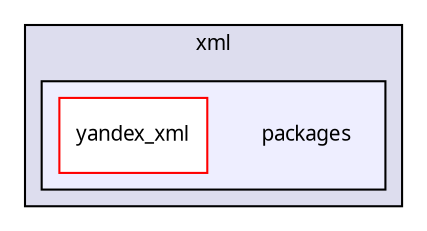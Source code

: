 digraph "packages/xml/packages/" {
  compound=true
  node [ fontsize="10", fontname="FreeSans.ttf"];
  edge [ labelfontsize="10", labelfontname="FreeSans.ttf"];
  subgraph clusterdir_fec0af10e3674bbab3d37db2e0ecc888 {
    graph [ bgcolor="#ddddee", pencolor="black", label="xml" fontname="FreeSans.ttf", fontsize="10", URL="dir_fec0af10e3674bbab3d37db2e0ecc888.html"]
  subgraph clusterdir_019b03c1a7894885fd79a2e49800f463 {
    graph [ bgcolor="#eeeeff", pencolor="black", label="" URL="dir_019b03c1a7894885fd79a2e49800f463.html"];
    dir_019b03c1a7894885fd79a2e49800f463 [shape=plaintext label="packages"];
    dir_f1b3dfce50cf84bd1c25a7646a8da674 [shape=box label="yandex_xml" color="red" fillcolor="white" style="filled" URL="dir_f1b3dfce50cf84bd1c25a7646a8da674.html"];
  }
  }
}
